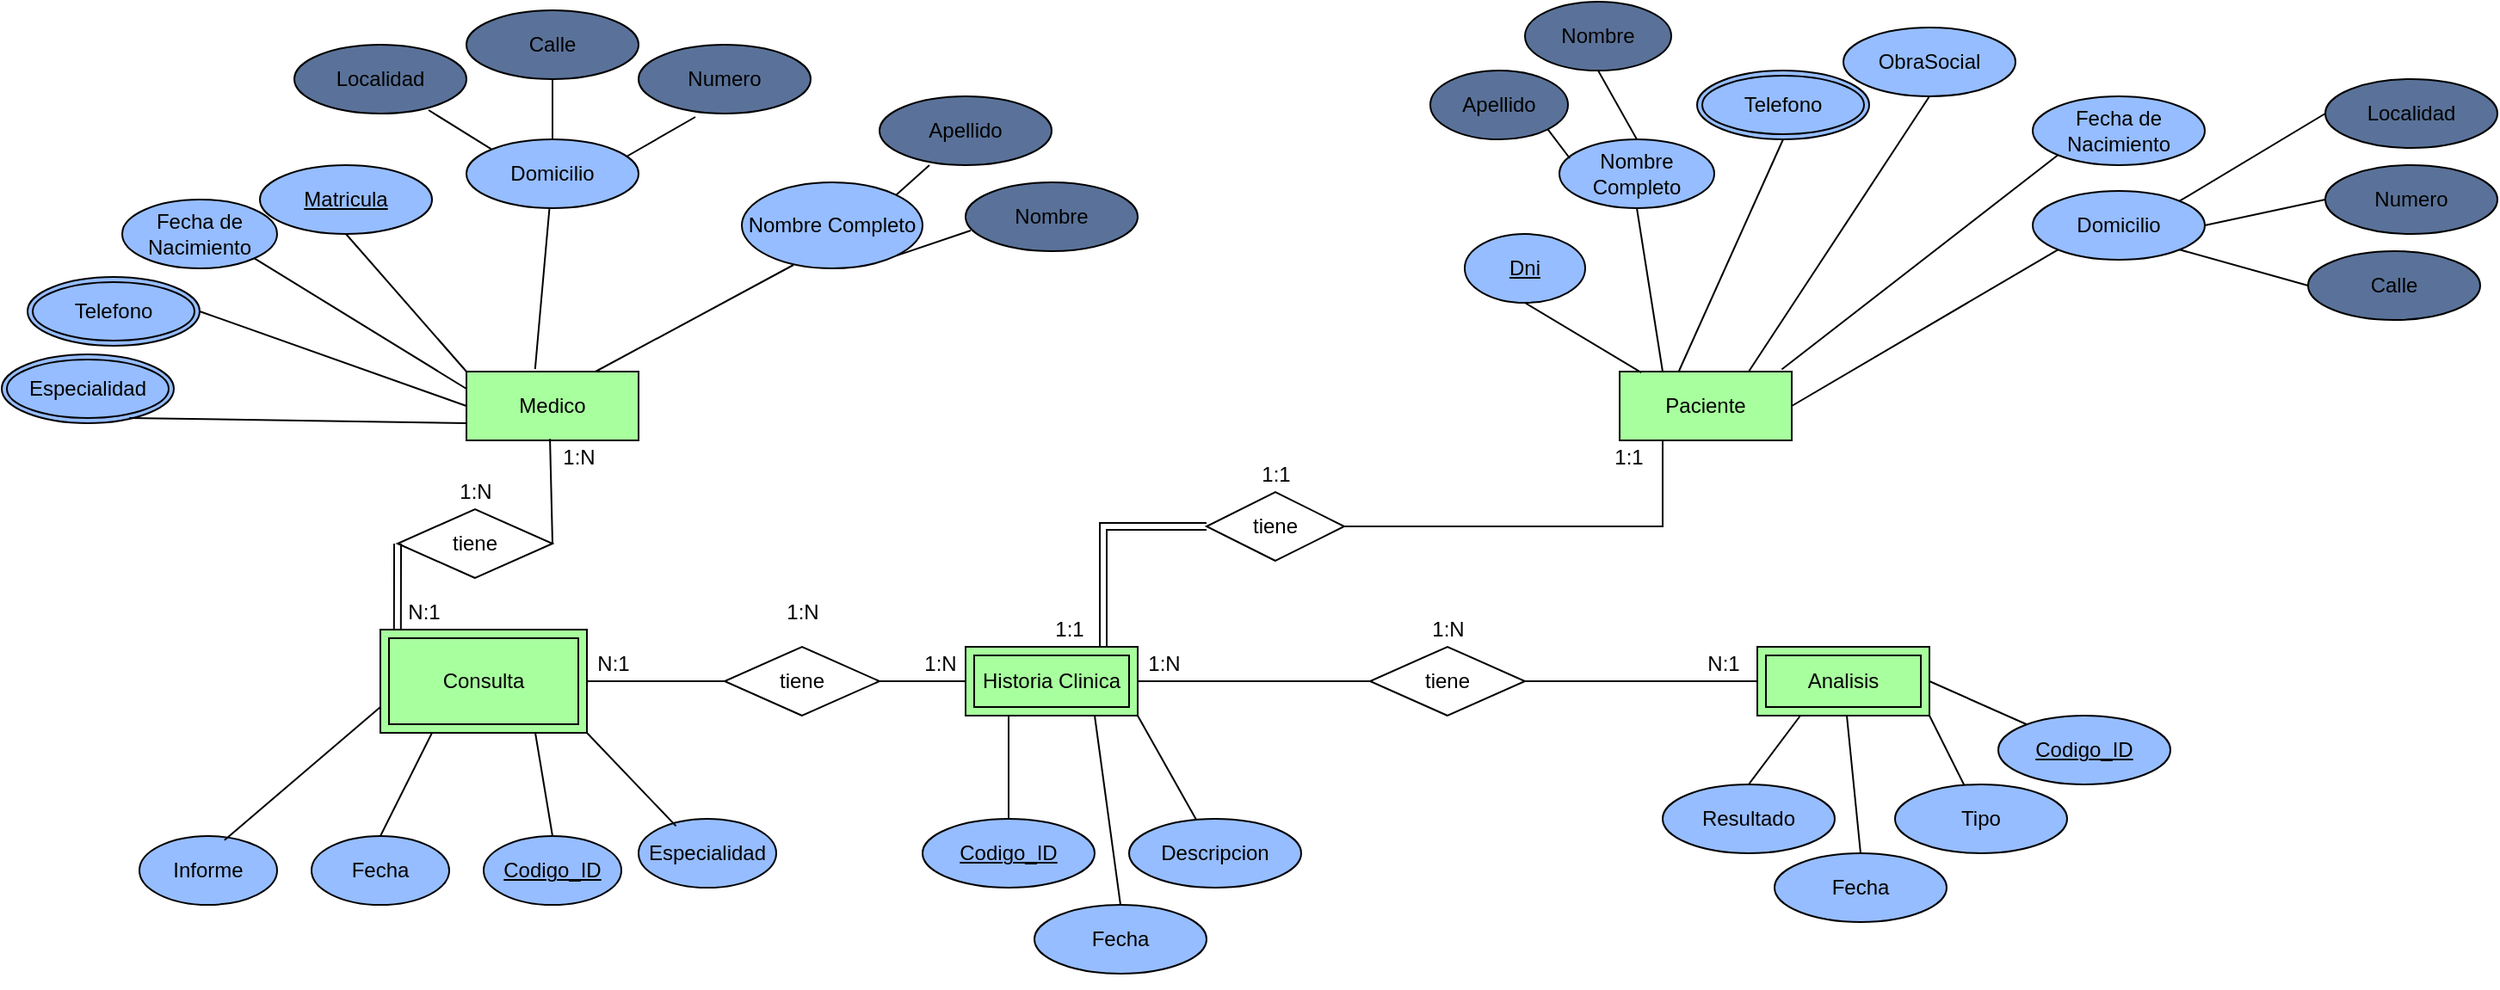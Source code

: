 <mxfile version="15.5.8" type="device"><diagram id="R2lEEEUBdFMjLlhIrx00" name="Page-1"><mxGraphModel dx="2036" dy="1595" grid="1" gridSize="10" guides="1" tooltips="1" connect="1" arrows="1" fold="1" page="1" pageScale="1" pageWidth="850" pageHeight="1100" math="0" shadow="0" extFonts="Permanent Marker^https://fonts.googleapis.com/css?family=Permanent+Marker"><root><mxCell id="0"/><mxCell id="1" parent="0"/><mxCell id="jIgSQIPJfbe59-8RsNfh-1" value="Paciente" style="whiteSpace=wrap;html=1;align=center;fillColor=#A8FF9E;" parent="1" vertex="1"><mxGeometry x="380" y="-640" width="100" height="40" as="geometry"/></mxCell><mxCell id="jIgSQIPJfbe59-8RsNfh-2" value="Dni" style="ellipse;whiteSpace=wrap;html=1;align=center;fontStyle=4;fillColor=#96BDFF;" parent="1" vertex="1"><mxGeometry x="290" y="-720" width="70" height="40" as="geometry"/></mxCell><mxCell id="jIgSQIPJfbe59-8RsNfh-6" value="Nombre&lt;br&gt;" style="ellipse;whiteSpace=wrap;html=1;align=center;fillColor=#5A7299;" parent="1" vertex="1"><mxGeometry x="325" y="-855" width="85" height="40" as="geometry"/></mxCell><mxCell id="jIgSQIPJfbe59-8RsNfh-7" value="Nombre Completo" style="ellipse;whiteSpace=wrap;html=1;align=center;fillColor=#96BDFF;" parent="1" vertex="1"><mxGeometry x="345" y="-775" width="90" height="40" as="geometry"/></mxCell><mxCell id="jIgSQIPJfbe59-8RsNfh-8" value="Telefono" style="ellipse;shape=doubleEllipse;margin=3;whiteSpace=wrap;html=1;align=center;fillColor=#96BDFF;" parent="1" vertex="1"><mxGeometry x="425" y="-815" width="100" height="40" as="geometry"/></mxCell><mxCell id="jIgSQIPJfbe59-8RsNfh-11" value="ObraSocial" style="ellipse;whiteSpace=wrap;html=1;align=center;fillColor=#96BDFF;" parent="1" vertex="1"><mxGeometry x="510" y="-840" width="100" height="40" as="geometry"/></mxCell><mxCell id="jIgSQIPJfbe59-8RsNfh-13" value="Domicilio" style="ellipse;whiteSpace=wrap;html=1;align=center;fillColor=#96BDFF;" parent="1" vertex="1"><mxGeometry x="620" y="-745" width="100" height="40" as="geometry"/></mxCell><mxCell id="jIgSQIPJfbe59-8RsNfh-14" value="Numero" style="ellipse;whiteSpace=wrap;html=1;align=center;fillColor=#5A7299;" parent="1" vertex="1"><mxGeometry x="790" y="-760" width="100" height="40" as="geometry"/></mxCell><mxCell id="jIgSQIPJfbe59-8RsNfh-15" value="Calle" style="ellipse;whiteSpace=wrap;html=1;align=center;fillColor=#5A7299;" parent="1" vertex="1"><mxGeometry x="780" y="-710" width="100" height="40" as="geometry"/></mxCell><mxCell id="jIgSQIPJfbe59-8RsNfh-17" value="Localidad" style="ellipse;whiteSpace=wrap;html=1;align=center;fillColor=#5A7299;" parent="1" vertex="1"><mxGeometry x="790" y="-810" width="100" height="40" as="geometry"/></mxCell><mxCell id="jIgSQIPJfbe59-8RsNfh-19" value="Historia Clinica" style="shape=ext;margin=3;double=1;whiteSpace=wrap;html=1;align=center;fillColor=#A8FF9E;" parent="1" vertex="1"><mxGeometry y="-480" width="100" height="40" as="geometry"/></mxCell><mxCell id="jIgSQIPJfbe59-8RsNfh-26" value="Analisis" style="shape=ext;margin=3;double=1;whiteSpace=wrap;html=1;align=center;fillColor=#A8FF9E;" parent="1" vertex="1"><mxGeometry x="460" y="-480" width="100" height="40" as="geometry"/></mxCell><mxCell id="jIgSQIPJfbe59-8RsNfh-36" value="Codigo_ID" style="ellipse;whiteSpace=wrap;html=1;align=center;fontStyle=4;fillColor=#96BDFF;" parent="1" vertex="1"><mxGeometry x="600" y="-440" width="100" height="40" as="geometry"/></mxCell><mxCell id="jIgSQIPJfbe59-8RsNfh-37" value="Tipo" style="ellipse;whiteSpace=wrap;html=1;align=center;fillColor=#96BDFF;" parent="1" vertex="1"><mxGeometry x="540" y="-400" width="100" height="40" as="geometry"/></mxCell><mxCell id="jIgSQIPJfbe59-8RsNfh-38" value="Fecha" style="ellipse;whiteSpace=wrap;html=1;align=center;fillColor=#96BDFF;" parent="1" vertex="1"><mxGeometry x="470" y="-360" width="100" height="40" as="geometry"/></mxCell><mxCell id="SAhwaO6R6H_3zkntDXqN-2" value="Medico" style="whiteSpace=wrap;html=1;align=center;fillColor=#A8FF9E;" parent="1" vertex="1"><mxGeometry x="-290" y="-640" width="100" height="40" as="geometry"/></mxCell><mxCell id="SAhwaO6R6H_3zkntDXqN-4" value="Nombre Completo" style="ellipse;whiteSpace=wrap;html=1;align=center;fillColor=#96BDFF;" parent="1" vertex="1"><mxGeometry x="-130" y="-750" width="105" height="50" as="geometry"/></mxCell><mxCell id="SAhwaO6R6H_3zkntDXqN-6" value="Apellido" style="ellipse;whiteSpace=wrap;html=1;align=center;fillColor=#5A7299;" parent="1" vertex="1"><mxGeometry x="-50" y="-800" width="100" height="40" as="geometry"/></mxCell><mxCell id="SAhwaO6R6H_3zkntDXqN-7" value="Nombre&lt;br&gt;" style="ellipse;whiteSpace=wrap;html=1;align=center;fillColor=#5A7299;" parent="1" vertex="1"><mxGeometry y="-750" width="100" height="40" as="geometry"/></mxCell><mxCell id="SAhwaO6R6H_3zkntDXqN-8" value="" style="endArrow=none;html=1;rounded=0;exitX=0.03;exitY=0.7;exitDx=0;exitDy=0;exitPerimeter=0;entryX=1;entryY=1;entryDx=0;entryDy=0;" parent="1" source="SAhwaO6R6H_3zkntDXqN-7" target="SAhwaO6R6H_3zkntDXqN-4" edge="1"><mxGeometry relative="1" as="geometry"><mxPoint x="370" y="-477" as="sourcePoint"/><mxPoint x="497" y="-392" as="targetPoint"/></mxGeometry></mxCell><mxCell id="SAhwaO6R6H_3zkntDXqN-9" value="" style="endArrow=none;html=1;rounded=0;entryX=0.29;entryY=1;entryDx=0;entryDy=0;entryPerimeter=0;exitX=1;exitY=0;exitDx=0;exitDy=0;" parent="1" source="SAhwaO6R6H_3zkntDXqN-4" target="SAhwaO6R6H_3zkntDXqN-6" edge="1"><mxGeometry relative="1" as="geometry"><mxPoint x="450" y="-450" as="sourcePoint"/><mxPoint x="610" y="-450" as="targetPoint"/></mxGeometry></mxCell><mxCell id="SAhwaO6R6H_3zkntDXqN-10" value="Matricula&lt;br&gt;" style="ellipse;whiteSpace=wrap;html=1;align=center;fontStyle=4;fillColor=#96BDFF;" parent="1" vertex="1"><mxGeometry x="-410" y="-760" width="100" height="40" as="geometry"/></mxCell><mxCell id="SAhwaO6R6H_3zkntDXqN-11" value="" style="endArrow=none;html=1;rounded=0;entryX=0;entryY=0;entryDx=0;entryDy=0;exitX=0.5;exitY=1;exitDx=0;exitDy=0;" parent="1" source="SAhwaO6R6H_3zkntDXqN-10" target="SAhwaO6R6H_3zkntDXqN-2" edge="1"><mxGeometry relative="1" as="geometry"><mxPoint x="130" y="-401" as="sourcePoint"/><mxPoint x="290" y="-401" as="targetPoint"/></mxGeometry></mxCell><mxCell id="SAhwaO6R6H_3zkntDXqN-13" value="" style="endArrow=none;html=1;rounded=0;entryX=0.286;entryY=0.96;entryDx=0;entryDy=0;entryPerimeter=0;exitX=0.75;exitY=0;exitDx=0;exitDy=0;" parent="1" source="SAhwaO6R6H_3zkntDXqN-2" target="SAhwaO6R6H_3zkntDXqN-4" edge="1"><mxGeometry relative="1" as="geometry"><mxPoint x="340" y="-369" as="sourcePoint"/><mxPoint x="510" y="-370" as="targetPoint"/></mxGeometry></mxCell><mxCell id="SAhwaO6R6H_3zkntDXqN-15" value="Especialidad" style="ellipse;shape=doubleEllipse;margin=3;whiteSpace=wrap;html=1;align=center;fillColor=#96BDFF;" parent="1" vertex="1"><mxGeometry x="-560" y="-650" width="100" height="40" as="geometry"/></mxCell><mxCell id="SAhwaO6R6H_3zkntDXqN-16" value="" style="endArrow=none;html=1;rounded=0;exitX=0.74;exitY=0.925;exitDx=0;exitDy=0;exitPerimeter=0;entryX=0;entryY=0.75;entryDx=0;entryDy=0;" parent="1" source="SAhwaO6R6H_3zkntDXqN-15" target="SAhwaO6R6H_3zkntDXqN-2" edge="1"><mxGeometry relative="1" as="geometry"><mxPoint x="160" y="-350.5" as="sourcePoint"/><mxPoint x="250" y="-350.5" as="targetPoint"/><Array as="points"/></mxGeometry></mxCell><mxCell id="SAhwaO6R6H_3zkntDXqN-18" value="Telefono" style="ellipse;shape=doubleEllipse;margin=3;whiteSpace=wrap;html=1;align=center;fillColor=#96BDFF;" parent="1" vertex="1"><mxGeometry x="-545" y="-695" width="100" height="40" as="geometry"/></mxCell><mxCell id="SAhwaO6R6H_3zkntDXqN-20" value="" style="endArrow=none;html=1;rounded=0;entryX=1;entryY=0.5;entryDx=0;entryDy=0;exitX=0;exitY=0.5;exitDx=0;exitDy=0;" parent="1" source="SAhwaO6R6H_3zkntDXqN-2" target="SAhwaO6R6H_3zkntDXqN-18" edge="1"><mxGeometry relative="1" as="geometry"><mxPoint x="350" y="-350.5" as="sourcePoint"/><mxPoint x="370" y="-350" as="targetPoint"/></mxGeometry></mxCell><mxCell id="SAhwaO6R6H_3zkntDXqN-22" value="Domicilio" style="ellipse;whiteSpace=wrap;html=1;align=center;fillColor=#96BDFF;" parent="1" vertex="1"><mxGeometry x="-290" y="-775" width="100" height="40" as="geometry"/></mxCell><mxCell id="SAhwaO6R6H_3zkntDXqN-23" value="Numero" style="ellipse;whiteSpace=wrap;html=1;align=center;fillColor=#5A7299;" parent="1" vertex="1"><mxGeometry x="-190" y="-830" width="100" height="40" as="geometry"/></mxCell><mxCell id="SAhwaO6R6H_3zkntDXqN-24" value="Calle" style="ellipse;whiteSpace=wrap;html=1;align=center;fillColor=#5A7299;" parent="1" vertex="1"><mxGeometry x="-290" y="-850" width="100" height="40" as="geometry"/></mxCell><mxCell id="SAhwaO6R6H_3zkntDXqN-25" value="Localidad" style="ellipse;whiteSpace=wrap;html=1;align=center;fillColor=#5A7299;" parent="1" vertex="1"><mxGeometry x="-390" y="-830" width="100" height="40" as="geometry"/></mxCell><mxCell id="SAhwaO6R6H_3zkntDXqN-26" value="Apellido" style="ellipse;whiteSpace=wrap;html=1;align=center;fillColor=#5A7299;" parent="1" vertex="1"><mxGeometry x="270" y="-815" width="80" height="40" as="geometry"/></mxCell><mxCell id="SAhwaO6R6H_3zkntDXqN-27" value="" style="endArrow=none;html=1;rounded=0;entryX=0.399;entryY=-0.036;entryDx=0;entryDy=0;entryPerimeter=0;" parent="1" source="SAhwaO6R6H_3zkntDXqN-22" target="SAhwaO6R6H_3zkntDXqN-2" edge="1"><mxGeometry relative="1" as="geometry"><mxPoint x="180" y="-370" as="sourcePoint"/><mxPoint x="340" y="-370" as="targetPoint"/></mxGeometry></mxCell><mxCell id="SAhwaO6R6H_3zkntDXqN-32" value="" style="endArrow=none;html=1;rounded=0;entryX=0.5;entryY=1;entryDx=0;entryDy=0;exitX=0.5;exitY=0;exitDx=0;exitDy=0;" parent="1" source="SAhwaO6R6H_3zkntDXqN-22" target="SAhwaO6R6H_3zkntDXqN-24" edge="1"><mxGeometry relative="1" as="geometry"><mxPoint x="270" y="-460" as="sourcePoint"/><mxPoint x="430" y="-460" as="targetPoint"/></mxGeometry></mxCell><mxCell id="SAhwaO6R6H_3zkntDXqN-33" value="" style="endArrow=none;html=1;rounded=0;exitX=0.78;exitY=0.95;exitDx=0;exitDy=0;exitPerimeter=0;entryX=0;entryY=0;entryDx=0;entryDy=0;" parent="1" source="SAhwaO6R6H_3zkntDXqN-25" target="SAhwaO6R6H_3zkntDXqN-22" edge="1"><mxGeometry relative="1" as="geometry"><mxPoint x="200" y="-470" as="sourcePoint"/><mxPoint x="266" y="-453" as="targetPoint"/></mxGeometry></mxCell><mxCell id="SAhwaO6R6H_3zkntDXqN-34" value="" style="endArrow=none;html=1;rounded=0;entryX=0.33;entryY=1.05;entryDx=0;entryDy=0;entryPerimeter=0;exitX=0.93;exitY=0.25;exitDx=0;exitDy=0;exitPerimeter=0;" parent="1" source="SAhwaO6R6H_3zkntDXqN-22" target="SAhwaO6R6H_3zkntDXqN-23" edge="1"><mxGeometry relative="1" as="geometry"><mxPoint x="350" y="-460" as="sourcePoint"/><mxPoint x="460" y="-470" as="targetPoint"/></mxGeometry></mxCell><mxCell id="SAhwaO6R6H_3zkntDXqN-38" value="Fecha" style="ellipse;whiteSpace=wrap;html=1;align=center;fillColor=#96BDFF;" parent="1" vertex="1"><mxGeometry x="40" y="-330" width="100" height="40" as="geometry"/></mxCell><mxCell id="SAhwaO6R6H_3zkntDXqN-40" value="" style="endArrow=none;html=1;rounded=0;exitX=0.75;exitY=1;exitDx=0;exitDy=0;entryX=0.5;entryY=0;entryDx=0;entryDy=0;" parent="1" source="jIgSQIPJfbe59-8RsNfh-19" target="SAhwaO6R6H_3zkntDXqN-38" edge="1"><mxGeometry relative="1" as="geometry"><mxPoint x="-60" y="-480" as="sourcePoint"/><mxPoint x="120" y="-465" as="targetPoint"/></mxGeometry></mxCell><mxCell id="0QHe8ktRHyZlphLUKaIf-3" value="" style="endArrow=none;html=1;rounded=0;exitX=0.5;exitY=1;exitDx=0;exitDy=0;entryX=0.25;entryY=0;entryDx=0;entryDy=0;" parent="1" source="jIgSQIPJfbe59-8RsNfh-7" target="jIgSQIPJfbe59-8RsNfh-1" edge="1"><mxGeometry relative="1" as="geometry"><mxPoint x="578.75" y="-570" as="sourcePoint"/><mxPoint x="738.75" y="-570" as="targetPoint"/></mxGeometry></mxCell><mxCell id="0QHe8ktRHyZlphLUKaIf-4" value="" style="endArrow=none;html=1;rounded=0;exitX=0.5;exitY=1;exitDx=0;exitDy=0;entryX=0.126;entryY=0.014;entryDx=0;entryDy=0;entryPerimeter=0;" parent="1" source="jIgSQIPJfbe59-8RsNfh-2" target="jIgSQIPJfbe59-8RsNfh-1" edge="1"><mxGeometry relative="1" as="geometry"><mxPoint x="678.75" y="-600.5" as="sourcePoint"/><mxPoint x="838.75" y="-600.5" as="targetPoint"/></mxGeometry></mxCell><mxCell id="0QHe8ktRHyZlphLUKaIf-5" value="" style="endArrow=none;html=1;rounded=0;exitX=0.5;exitY=1;exitDx=0;exitDy=0;entryX=0.5;entryY=0;entryDx=0;entryDy=0;" parent="1" source="jIgSQIPJfbe59-8RsNfh-6" target="jIgSQIPJfbe59-8RsNfh-7" edge="1"><mxGeometry relative="1" as="geometry"><mxPoint x="498.75" y="-610" as="sourcePoint"/><mxPoint x="578.75" y="-610" as="targetPoint"/></mxGeometry></mxCell><mxCell id="0QHe8ktRHyZlphLUKaIf-6" value="" style="endArrow=none;html=1;rounded=0;exitX=1;exitY=1;exitDx=0;exitDy=0;entryX=0.067;entryY=0.275;entryDx=0;entryDy=0;entryPerimeter=0;" parent="1" source="SAhwaO6R6H_3zkntDXqN-26" target="jIgSQIPJfbe59-8RsNfh-7" edge="1"><mxGeometry relative="1" as="geometry"><mxPoint x="478.75" y="-640" as="sourcePoint"/><mxPoint x="565.75" y="-650" as="targetPoint"/></mxGeometry></mxCell><mxCell id="0QHe8ktRHyZlphLUKaIf-7" value="" style="endArrow=none;html=1;rounded=0;entryX=0.75;entryY=0;entryDx=0;entryDy=0;exitX=0.5;exitY=1;exitDx=0;exitDy=0;" parent="1" source="jIgSQIPJfbe59-8RsNfh-11" target="jIgSQIPJfbe59-8RsNfh-1" edge="1"><mxGeometry relative="1" as="geometry"><mxPoint x="585" y="-806" as="sourcePoint"/><mxPoint x="450" y="-630" as="targetPoint"/></mxGeometry></mxCell><mxCell id="0QHe8ktRHyZlphLUKaIf-8" value="" style="endArrow=none;html=1;rounded=0;exitX=0.5;exitY=1;exitDx=0;exitDy=0;entryX=0.345;entryY=-0.009;entryDx=0;entryDy=0;entryPerimeter=0;" parent="1" source="jIgSQIPJfbe59-8RsNfh-8" target="jIgSQIPJfbe59-8RsNfh-1" edge="1"><mxGeometry relative="1" as="geometry"><mxPoint x="658.75" y="-540" as="sourcePoint"/><mxPoint x="748.75" y="-540" as="targetPoint"/></mxGeometry></mxCell><mxCell id="0QHe8ktRHyZlphLUKaIf-9" value="" style="endArrow=none;html=1;rounded=0;entryX=1;entryY=0;entryDx=0;entryDy=0;exitX=0;exitY=0.5;exitDx=0;exitDy=0;" parent="1" source="jIgSQIPJfbe59-8RsNfh-17" target="jIgSQIPJfbe59-8RsNfh-13" edge="1"><mxGeometry relative="1" as="geometry"><mxPoint x="513.75" y="-350" as="sourcePoint"/><mxPoint x="623.75" y="-350" as="targetPoint"/></mxGeometry></mxCell><mxCell id="0QHe8ktRHyZlphLUKaIf-10" value="" style="endArrow=none;html=1;rounded=0;exitX=0;exitY=1;exitDx=0;exitDy=0;entryX=1;entryY=0.5;entryDx=0;entryDy=0;" parent="1" source="jIgSQIPJfbe59-8RsNfh-13" target="jIgSQIPJfbe59-8RsNfh-1" edge="1"><mxGeometry relative="1" as="geometry"><mxPoint x="748.75" y="-481" as="sourcePoint"/><mxPoint x="808.75" y="-530" as="targetPoint"/></mxGeometry></mxCell><mxCell id="-ALYHV4ItRypBIKxidcp-1" value="" style="endArrow=none;html=1;rounded=0;exitX=0;exitY=0.5;exitDx=0;exitDy=0;" parent="1" source="jIgSQIPJfbe59-8RsNfh-14" edge="1"><mxGeometry relative="1" as="geometry"><mxPoint x="528.75" y="-400" as="sourcePoint"/><mxPoint x="720" y="-725" as="targetPoint"/></mxGeometry></mxCell><mxCell id="-ALYHV4ItRypBIKxidcp-2" value="" style="endArrow=none;html=1;rounded=0;entryX=1;entryY=1;entryDx=0;entryDy=0;exitX=0;exitY=0.5;exitDx=0;exitDy=0;" parent="1" source="jIgSQIPJfbe59-8RsNfh-15" target="jIgSQIPJfbe59-8RsNfh-13" edge="1"><mxGeometry relative="1" as="geometry"><mxPoint x="653.75" y="-330" as="sourcePoint"/><mxPoint x="673.75" y="-340" as="targetPoint"/></mxGeometry></mxCell><mxCell id="-ALYHV4ItRypBIKxidcp-4" value="" style="endArrow=none;html=1;rounded=0;exitX=0.5;exitY=0;exitDx=0;exitDy=0;" parent="1" source="jIgSQIPJfbe59-8RsNfh-38" target="jIgSQIPJfbe59-8RsNfh-26" edge="1"><mxGeometry relative="1" as="geometry"><mxPoint x="825" y="-150" as="sourcePoint"/><mxPoint x="925" y="-160" as="targetPoint"/></mxGeometry></mxCell><mxCell id="-ALYHV4ItRypBIKxidcp-5" value="" style="endArrow=none;html=1;rounded=0;exitX=1;exitY=1;exitDx=0;exitDy=0;" parent="1" source="jIgSQIPJfbe59-8RsNfh-26" target="jIgSQIPJfbe59-8RsNfh-37" edge="1"><mxGeometry relative="1" as="geometry"><mxPoint x="460" y="-440" as="sourcePoint"/><mxPoint x="1130" y="-190" as="targetPoint"/></mxGeometry></mxCell><mxCell id="-ALYHV4ItRypBIKxidcp-8" value="" style="endArrow=none;html=1;rounded=0;exitX=1;exitY=0.5;exitDx=0;exitDy=0;" parent="1" source="jIgSQIPJfbe59-8RsNfh-26" target="jIgSQIPJfbe59-8RsNfh-36" edge="1"><mxGeometry relative="1" as="geometry"><mxPoint x="610" y="-490" as="sourcePoint"/><mxPoint x="370" y="-460" as="targetPoint"/></mxGeometry></mxCell><mxCell id="-ALYHV4ItRypBIKxidcp-16" value="Fecha de Nacimiento" style="ellipse;whiteSpace=wrap;html=1;align=center;fillColor=#96BDFF;" parent="1" vertex="1"><mxGeometry x="620" y="-800" width="100" height="40" as="geometry"/></mxCell><mxCell id="-ALYHV4ItRypBIKxidcp-17" value="" style="endArrow=none;html=1;rounded=0;entryX=0.942;entryY=-0.032;entryDx=0;entryDy=0;exitX=0;exitY=1;exitDx=0;exitDy=0;entryPerimeter=0;" parent="1" source="-ALYHV4ItRypBIKxidcp-16" target="jIgSQIPJfbe59-8RsNfh-1" edge="1"><mxGeometry relative="1" as="geometry"><mxPoint x="778.75" y="-460" as="sourcePoint"/><mxPoint x="938.75" y="-460" as="targetPoint"/></mxGeometry></mxCell><mxCell id="-ALYHV4ItRypBIKxidcp-22" value="Fecha de Nacimiento" style="ellipse;whiteSpace=wrap;html=1;align=center;fillColor=#96BDFF;" parent="1" vertex="1"><mxGeometry x="-490" y="-740" width="90" height="40" as="geometry"/></mxCell><mxCell id="-ALYHV4ItRypBIKxidcp-23" value="" style="endArrow=none;html=1;rounded=0;entryX=1;entryY=1;entryDx=0;entryDy=0;exitX=0;exitY=0.25;exitDx=0;exitDy=0;" parent="1" source="SAhwaO6R6H_3zkntDXqN-2" target="-ALYHV4ItRypBIKxidcp-22" edge="1"><mxGeometry relative="1" as="geometry"><mxPoint x="-300" y="-640" as="sourcePoint"/><mxPoint x="360" y="-331" as="targetPoint"/></mxGeometry></mxCell><mxCell id="-ALYHV4ItRypBIKxidcp-24" value="Descripcion" style="ellipse;whiteSpace=wrap;html=1;align=center;fillColor=#96BDFF;" parent="1" vertex="1"><mxGeometry x="95" y="-380" width="100" height="40" as="geometry"/></mxCell><mxCell id="uOkU4QBhy2yzfjXynqbj-17" value="" style="endArrow=none;html=1;rounded=0;exitX=1;exitY=1;exitDx=0;exitDy=0;" parent="1" source="jIgSQIPJfbe59-8RsNfh-19" target="-ALYHV4ItRypBIKxidcp-24" edge="1"><mxGeometry relative="1" as="geometry"><mxPoint x="-60" y="-492" as="sourcePoint"/><mxPoint x="31" y="-492" as="targetPoint"/></mxGeometry></mxCell><mxCell id="J5VpIZ-Z1veJfXMF20Vd-2" value="Codigo_ID" style="ellipse;whiteSpace=wrap;html=1;align=center;fontStyle=4;fillColor=#96BDFF;" parent="1" vertex="1"><mxGeometry x="-25" y="-380" width="100" height="40" as="geometry"/></mxCell><mxCell id="J5VpIZ-Z1veJfXMF20Vd-3" value="" style="endArrow=none;html=1;rounded=0;entryX=0.5;entryY=0;entryDx=0;entryDy=0;exitX=0.25;exitY=1;exitDx=0;exitDy=0;" parent="1" source="jIgSQIPJfbe59-8RsNfh-19" target="J5VpIZ-Z1veJfXMF20Vd-2" edge="1"><mxGeometry relative="1" as="geometry"><mxPoint x="10" y="-420" as="sourcePoint"/><mxPoint x="120" y="-420" as="targetPoint"/></mxGeometry></mxCell><mxCell id="J5VpIZ-Z1veJfXMF20Vd-4" value="Consulta" style="shape=ext;margin=3;double=1;whiteSpace=wrap;html=1;align=center;fillColor=#A8FF9E;" parent="1" vertex="1"><mxGeometry x="-340" y="-490" width="120" height="60" as="geometry"/></mxCell><mxCell id="w64hUq8JkQZukKGB5zKc-1" value="Resultado" style="ellipse;whiteSpace=wrap;html=1;align=center;fillColor=#96BDFF;" parent="1" vertex="1"><mxGeometry x="405" y="-400" width="100" height="40" as="geometry"/></mxCell><mxCell id="w64hUq8JkQZukKGB5zKc-2" value="" style="endArrow=none;html=1;rounded=0;entryX=0.5;entryY=0;entryDx=0;entryDy=0;exitX=0.25;exitY=1;exitDx=0;exitDy=0;" parent="1" source="jIgSQIPJfbe59-8RsNfh-26" target="w64hUq8JkQZukKGB5zKc-1" edge="1"><mxGeometry relative="1" as="geometry"><mxPoint x="715" y="-260" as="sourcePoint"/><mxPoint x="805" y="-260" as="targetPoint"/></mxGeometry></mxCell><mxCell id="_KWzZtFU342iM_dV-hwj-27" value="Fecha" style="ellipse;whiteSpace=wrap;html=1;align=center;fillColor=#96BDFF;" parent="1" vertex="1"><mxGeometry x="-380" y="-370" width="80" height="40" as="geometry"/></mxCell><mxCell id="_KWzZtFU342iM_dV-hwj-28" value="Informe" style="ellipse;whiteSpace=wrap;html=1;align=center;fillColor=#96BDFF;" parent="1" vertex="1"><mxGeometry x="-480" y="-370" width="80" height="40" as="geometry"/></mxCell><mxCell id="_KWzZtFU342iM_dV-hwj-29" value="Especialidad" style="ellipse;whiteSpace=wrap;html=1;align=center;fillColor=#96BDFF;" parent="1" vertex="1"><mxGeometry x="-190" y="-380" width="80" height="40" as="geometry"/></mxCell><mxCell id="_KWzZtFU342iM_dV-hwj-30" value="Codigo_ID" style="ellipse;whiteSpace=wrap;html=1;align=center;fontStyle=4;fillColor=#96BDFF;" parent="1" vertex="1"><mxGeometry x="-280" y="-370" width="80" height="40" as="geometry"/></mxCell><mxCell id="_KWzZtFU342iM_dV-hwj-31" value="" style="endArrow=none;html=1;rounded=0;entryX=0.25;entryY=1;entryDx=0;entryDy=0;exitX=0.5;exitY=0;exitDx=0;exitDy=0;" parent="1" source="_KWzZtFU342iM_dV-hwj-27" target="J5VpIZ-Z1veJfXMF20Vd-4" edge="1"><mxGeometry relative="1" as="geometry"><mxPoint x="-490" y="-440" as="sourcePoint"/><mxPoint x="-280" y="-520" as="targetPoint"/><Array as="points"/></mxGeometry></mxCell><mxCell id="_KWzZtFU342iM_dV-hwj-32" value="" style="endArrow=none;html=1;rounded=0;exitX=0.618;exitY=0.059;exitDx=0;exitDy=0;exitPerimeter=0;entryX=0;entryY=0.75;entryDx=0;entryDy=0;" parent="1" source="_KWzZtFU342iM_dV-hwj-28" target="J5VpIZ-Z1veJfXMF20Vd-4" edge="1"><mxGeometry relative="1" as="geometry"><mxPoint x="-280" y="-550" as="sourcePoint"/><mxPoint x="-370" y="-430" as="targetPoint"/><Array as="points"/></mxGeometry></mxCell><mxCell id="_KWzZtFU342iM_dV-hwj-33" value="" style="endArrow=none;html=1;rounded=0;entryX=0.272;entryY=0.105;entryDx=0;entryDy=0;entryPerimeter=0;exitX=1;exitY=1;exitDx=0;exitDy=0;" parent="1" source="J5VpIZ-Z1veJfXMF20Vd-4" target="_KWzZtFU342iM_dV-hwj-29" edge="1"><mxGeometry relative="1" as="geometry"><mxPoint x="-300" y="-449" as="sourcePoint"/><mxPoint x="-148.75" y="-520" as="targetPoint"/></mxGeometry></mxCell><mxCell id="_KWzZtFU342iM_dV-hwj-35" value="" style="endArrow=none;html=1;rounded=0;entryX=0.5;entryY=0;entryDx=0;entryDy=0;exitX=0.75;exitY=1;exitDx=0;exitDy=0;" parent="1" source="J5VpIZ-Z1veJfXMF20Vd-4" target="_KWzZtFU342iM_dV-hwj-30" edge="1"><mxGeometry relative="1" as="geometry"><mxPoint x="-310" y="-440" as="sourcePoint"/><mxPoint x="-100" y="-500" as="targetPoint"/></mxGeometry></mxCell><mxCell id="O1jUaB_VbBm7kuKZ_ToJ-3" value="" style="resizable=0;html=1;align=right;verticalAlign=bottom;" parent="1" connectable="0" vertex="1"><mxGeometry x="527.5" y="-840" as="geometry"><mxPoint x="57" y="-7" as="offset"/></mxGeometry></mxCell><mxCell id="Jdwn9iCAoH-0zIq0_THf-6" value="tiene" style="rhombus;whiteSpace=wrap;html=1;direction=west;" parent="1" vertex="1"><mxGeometry x="140" y="-570" width="80" height="40" as="geometry"/></mxCell><mxCell id="Jdwn9iCAoH-0zIq0_THf-7" value="" style="endArrow=none;html=1;rounded=0;exitX=0;exitY=0.5;exitDx=0;exitDy=0;entryX=0.25;entryY=1;entryDx=0;entryDy=0;" parent="1" source="Jdwn9iCAoH-0zIq0_THf-6" target="jIgSQIPJfbe59-8RsNfh-1" edge="1"><mxGeometry relative="1" as="geometry"><mxPoint x="370" y="-570" as="sourcePoint"/><mxPoint x="410" y="-610" as="targetPoint"/><Array as="points"><mxPoint x="310" y="-550"/><mxPoint x="340" y="-550"/><mxPoint x="405" y="-550"/></Array></mxGeometry></mxCell><mxCell id="Jdwn9iCAoH-0zIq0_THf-8" style="edgeStyle=orthogonalEdgeStyle;rounded=0;orthogonalLoop=1;jettySize=auto;html=1;exitX=0.5;exitY=1;exitDx=0;exitDy=0;" parent="1" source="jIgSQIPJfbe59-8RsNfh-17" target="jIgSQIPJfbe59-8RsNfh-17" edge="1"><mxGeometry relative="1" as="geometry"/></mxCell><mxCell id="Jdwn9iCAoH-0zIq0_THf-9" value="1:1" style="text;html=1;align=center;verticalAlign=middle;resizable=0;points=[];autosize=1;strokeColor=none;fillColor=none;" parent="1" vertex="1"><mxGeometry x="370" y="-600" width="30" height="20" as="geometry"/></mxCell><mxCell id="Jdwn9iCAoH-0zIq0_THf-10" value="1:1" style="text;html=1;align=center;verticalAlign=middle;resizable=0;points=[];autosize=1;strokeColor=none;fillColor=none;" parent="1" vertex="1"><mxGeometry x="165" y="-590" width="30" height="20" as="geometry"/></mxCell><mxCell id="Jdwn9iCAoH-0zIq0_THf-14" value="1:1" style="text;html=1;align=center;verticalAlign=middle;resizable=0;points=[];autosize=1;strokeColor=none;fillColor=none;" parent="1" vertex="1"><mxGeometry x="45" y="-500" width="30" height="20" as="geometry"/></mxCell><mxCell id="Jdwn9iCAoH-0zIq0_THf-15" value="tiene" style="rhombus;whiteSpace=wrap;html=1;direction=west;" parent="1" vertex="1"><mxGeometry x="-330" y="-560" width="90" height="40" as="geometry"/></mxCell><mxCell id="Jdwn9iCAoH-0zIq0_THf-16" value="N:1" style="text;html=1;align=center;verticalAlign=middle;resizable=0;points=[];autosize=1;strokeColor=none;fillColor=none;" parent="1" vertex="1"><mxGeometry x="-330" y="-510" width="30" height="20" as="geometry"/></mxCell><mxCell id="Jdwn9iCAoH-0zIq0_THf-17" value="" style="endArrow=none;html=1;rounded=0;entryX=0;entryY=0.5;entryDx=0;entryDy=0;exitX=-0.049;exitY=-0.045;exitDx=0;exitDy=0;exitPerimeter=0;" parent="1" source="Jdwn9iCAoH-0zIq0_THf-18" target="Jdwn9iCAoH-0zIq0_THf-15" edge="1"><mxGeometry relative="1" as="geometry"><mxPoint x="-289.2" y="-490" as="sourcePoint"/><mxPoint x="67.2" y="-579.08" as="targetPoint"/><Array as="points"/></mxGeometry></mxCell><mxCell id="Jdwn9iCAoH-0zIq0_THf-18" value="1:N" style="text;html=1;align=center;verticalAlign=middle;resizable=0;points=[];autosize=1;strokeColor=none;fillColor=none;" parent="1" vertex="1"><mxGeometry x="-240" y="-600" width="30" height="20" as="geometry"/></mxCell><mxCell id="Jdwn9iCAoH-0zIq0_THf-21" style="edgeStyle=orthogonalEdgeStyle;rounded=0;orthogonalLoop=1;jettySize=auto;html=1;exitX=0.5;exitY=1;exitDx=0;exitDy=0;" parent="1" source="SAhwaO6R6H_3zkntDXqN-38" target="SAhwaO6R6H_3zkntDXqN-38" edge="1"><mxGeometry relative="1" as="geometry"/></mxCell><mxCell id="Jdwn9iCAoH-0zIq0_THf-25" value="1:N" style="text;html=1;align=center;verticalAlign=middle;resizable=0;points=[];autosize=1;strokeColor=none;fillColor=none;" parent="1" vertex="1"><mxGeometry x="-300" y="-580" width="30" height="20" as="geometry"/></mxCell><mxCell id="Jdwn9iCAoH-0zIq0_THf-27" value="tiene" style="rhombus;whiteSpace=wrap;html=1;direction=west;" parent="1" vertex="1"><mxGeometry x="-140" y="-480" width="90" height="40" as="geometry"/></mxCell><mxCell id="Jdwn9iCAoH-0zIq0_THf-28" value="" style="endArrow=none;html=1;rounded=0;entryX=0;entryY=0.5;entryDx=0;entryDy=0;exitX=0;exitY=0.5;exitDx=0;exitDy=0;" parent="1" source="jIgSQIPJfbe59-8RsNfh-19" target="Jdwn9iCAoH-0zIq0_THf-27" edge="1"><mxGeometry relative="1" as="geometry"><mxPoint x="-231.47" y="-590.9" as="sourcePoint"/><mxPoint x="-230" y="-530" as="targetPoint"/><Array as="points"/></mxGeometry></mxCell><mxCell id="Jdwn9iCAoH-0zIq0_THf-29" value="" style="endArrow=none;html=1;rounded=0;entryX=1;entryY=0.5;entryDx=0;entryDy=0;exitX=1;exitY=0.5;exitDx=0;exitDy=0;" parent="1" source="Jdwn9iCAoH-0zIq0_THf-27" target="J5VpIZ-Z1veJfXMF20Vd-4" edge="1"><mxGeometry relative="1" as="geometry"><mxPoint x="10" y="-450" as="sourcePoint"/><mxPoint x="-40" y="-450" as="targetPoint"/><Array as="points"/></mxGeometry></mxCell><mxCell id="Jdwn9iCAoH-0zIq0_THf-32" value="1:N" style="text;html=1;align=center;verticalAlign=middle;resizable=0;points=[];autosize=1;strokeColor=none;fillColor=none;" parent="1" vertex="1"><mxGeometry x="-30" y="-480" width="30" height="20" as="geometry"/></mxCell><mxCell id="Jdwn9iCAoH-0zIq0_THf-33" value="N:1" style="text;html=1;align=center;verticalAlign=middle;resizable=0;points=[];autosize=1;strokeColor=none;fillColor=none;" parent="1" vertex="1"><mxGeometry x="-220" y="-480" width="30" height="20" as="geometry"/></mxCell><mxCell id="Jdwn9iCAoH-0zIq0_THf-34" value="1:N" style="text;html=1;align=center;verticalAlign=middle;resizable=0;points=[];autosize=1;strokeColor=none;fillColor=none;" parent="1" vertex="1"><mxGeometry x="-110" y="-510" width="30" height="20" as="geometry"/></mxCell><mxCell id="Jdwn9iCAoH-0zIq0_THf-37" value="tiene" style="rhombus;whiteSpace=wrap;html=1;direction=west;" parent="1" vertex="1"><mxGeometry x="235" y="-480" width="90" height="40" as="geometry"/></mxCell><mxCell id="Jdwn9iCAoH-0zIq0_THf-39" value="" style="endArrow=none;html=1;rounded=0;entryX=1;entryY=0.5;entryDx=0;entryDy=0;exitX=1;exitY=0.5;exitDx=0;exitDy=0;" parent="1" source="Jdwn9iCAoH-0zIq0_THf-37" target="jIgSQIPJfbe59-8RsNfh-19" edge="1"><mxGeometry relative="1" as="geometry"><mxPoint x="10" y="-450" as="sourcePoint"/><mxPoint x="-40" y="-450" as="targetPoint"/><Array as="points"/></mxGeometry></mxCell><mxCell id="Jdwn9iCAoH-0zIq0_THf-40" value="" style="endArrow=none;html=1;rounded=0;entryX=0;entryY=0.5;entryDx=0;entryDy=0;exitX=0;exitY=0.5;exitDx=0;exitDy=0;" parent="1" source="jIgSQIPJfbe59-8RsNfh-26" target="Jdwn9iCAoH-0zIq0_THf-37" edge="1"><mxGeometry relative="1" as="geometry"><mxPoint x="245" y="-450" as="sourcePoint"/><mxPoint x="110" y="-450" as="targetPoint"/><Array as="points"/></mxGeometry></mxCell><mxCell id="Jdwn9iCAoH-0zIq0_THf-41" value="1:N" style="text;html=1;align=center;verticalAlign=middle;resizable=0;points=[];autosize=1;strokeColor=none;fillColor=none;" parent="1" vertex="1"><mxGeometry x="100" y="-480" width="30" height="20" as="geometry"/></mxCell><mxCell id="Jdwn9iCAoH-0zIq0_THf-42" value="1:N" style="text;html=1;align=center;verticalAlign=middle;resizable=0;points=[];autosize=1;strokeColor=none;fillColor=none;" parent="1" vertex="1"><mxGeometry x="265" y="-500" width="30" height="20" as="geometry"/></mxCell><mxCell id="Jdwn9iCAoH-0zIq0_THf-43" value="N:1" style="text;html=1;align=center;verticalAlign=middle;resizable=0;points=[];autosize=1;strokeColor=none;fillColor=none;" parent="1" vertex="1"><mxGeometry x="425" y="-480" width="30" height="20" as="geometry"/></mxCell><mxCell id="Jdwn9iCAoH-0zIq0_THf-44" value="" style="shape=link;html=1;rounded=0;exitX=-0.003;exitY=1.027;exitDx=0;exitDy=0;entryX=1;entryY=0.5;entryDx=0;entryDy=0;exitPerimeter=0;" parent="1" source="Jdwn9iCAoH-0zIq0_THf-16" target="Jdwn9iCAoH-0zIq0_THf-15" edge="1"><mxGeometry relative="1" as="geometry"><mxPoint x="-150" y="-560" as="sourcePoint"/><mxPoint y="-560" as="targetPoint"/></mxGeometry></mxCell><mxCell id="Jdwn9iCAoH-0zIq0_THf-47" value="" style="shape=link;html=1;rounded=0;exitX=0.8;exitY=0;exitDx=0;exitDy=0;exitPerimeter=0;entryX=1;entryY=0.5;entryDx=0;entryDy=0;" parent="1" source="jIgSQIPJfbe59-8RsNfh-19" target="Jdwn9iCAoH-0zIq0_THf-6" edge="1"><mxGeometry relative="1" as="geometry"><mxPoint x="-320.09" y="-479.46" as="sourcePoint"/><mxPoint x="70" y="-590" as="targetPoint"/><Array as="points"><mxPoint x="80" y="-550"/></Array></mxGeometry></mxCell></root></mxGraphModel></diagram></mxfile>